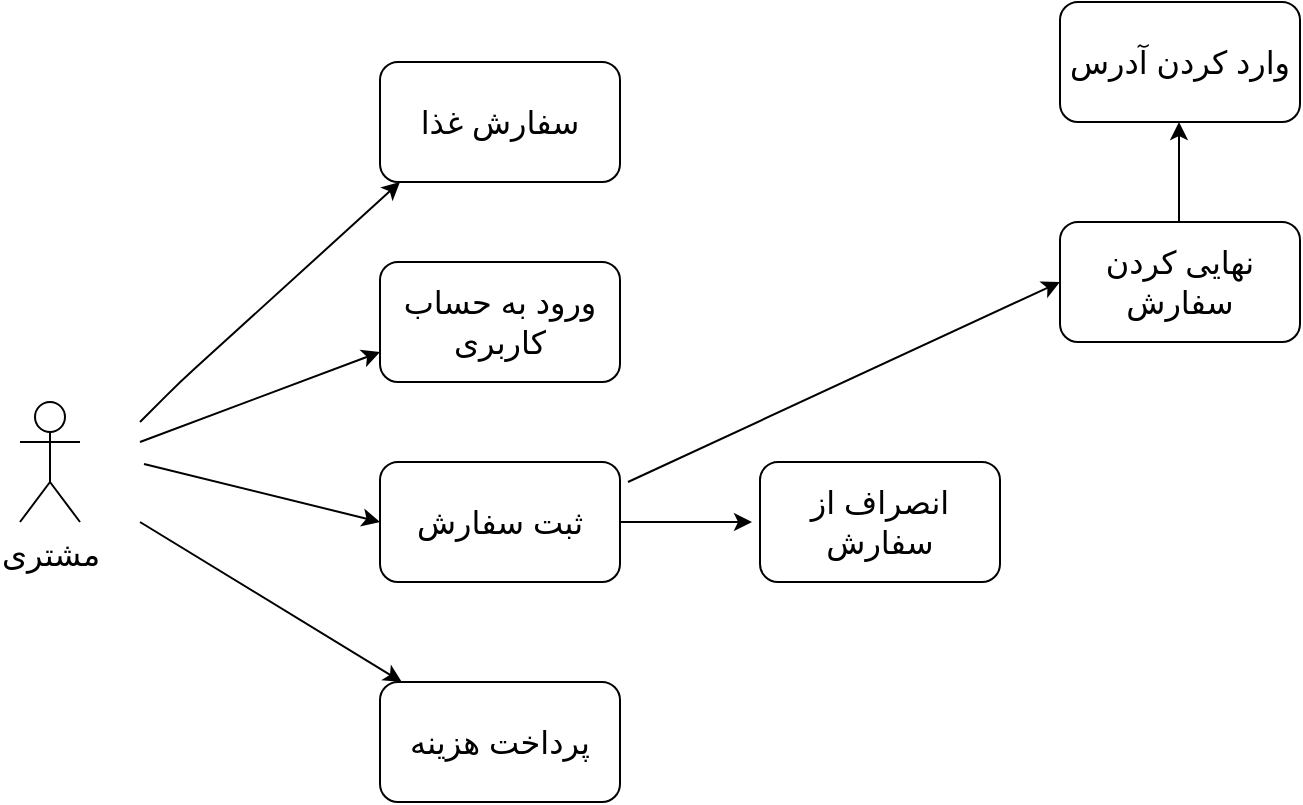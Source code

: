 <mxfile version="14.7.7" type="github"><diagram id="6kZRcd2nzZi-CScO0-am" name="Page-1"><mxGraphModel dx="1102" dy="582" grid="1" gridSize="10" guides="1" tooltips="1" connect="1" arrows="1" fold="1" page="1" pageScale="1" pageWidth="827" pageHeight="1169" math="0" shadow="0"><root><mxCell id="0"/><mxCell id="1" parent="0"/><mxCell id="g7tXj2IwxuacuJq1oWTg-2" value="مشتری" style="shape=umlActor;verticalLabelPosition=bottom;verticalAlign=top;html=1;outlineConnect=0;fontSize=16;" vertex="1" parent="1"><mxGeometry x="60" y="230" width="30" height="60" as="geometry"/></mxCell><mxCell id="g7tXj2IwxuacuJq1oWTg-3" value="سفارش غذا" style="rounded=1;whiteSpace=wrap;html=1;fontSize=16;" vertex="1" parent="1"><mxGeometry x="240" y="60" width="120" height="60" as="geometry"/></mxCell><mxCell id="g7tXj2IwxuacuJq1oWTg-4" value="" style="endArrow=classic;html=1;fontSize=16;" edge="1" parent="1"><mxGeometry width="50" height="50" relative="1" as="geometry"><mxPoint x="120" y="240" as="sourcePoint"/><mxPoint x="250" y="120" as="targetPoint"/><Array as="points"><mxPoint x="140" y="220"/></Array></mxGeometry></mxCell><mxCell id="g7tXj2IwxuacuJq1oWTg-5" value="ورود به حساب کاربری" style="rounded=1;whiteSpace=wrap;html=1;fontSize=16;" vertex="1" parent="1"><mxGeometry x="240" y="160" width="120" height="60" as="geometry"/></mxCell><mxCell id="g7tXj2IwxuacuJq1oWTg-6" value="" style="endArrow=classic;html=1;fontSize=16;entryX=0;entryY=0.75;entryDx=0;entryDy=0;" edge="1" parent="1" target="g7tXj2IwxuacuJq1oWTg-5"><mxGeometry width="50" height="50" relative="1" as="geometry"><mxPoint x="120" y="250" as="sourcePoint"/><mxPoint x="230" y="210" as="targetPoint"/></mxGeometry></mxCell><mxCell id="g7tXj2IwxuacuJq1oWTg-7" value="ثبت سفارش" style="rounded=1;whiteSpace=wrap;html=1;fontSize=16;" vertex="1" parent="1"><mxGeometry x="240" y="260" width="120" height="60" as="geometry"/></mxCell><mxCell id="g7tXj2IwxuacuJq1oWTg-8" value="" style="endArrow=classic;html=1;fontSize=16;entryX=0;entryY=0.5;entryDx=0;entryDy=0;" edge="1" parent="1" target="g7tXj2IwxuacuJq1oWTg-7"><mxGeometry width="50" height="50" relative="1" as="geometry"><mxPoint x="122" y="261" as="sourcePoint"/><mxPoint x="240" y="260" as="targetPoint"/></mxGeometry></mxCell><mxCell id="g7tXj2IwxuacuJq1oWTg-9" value="" style="endArrow=classic;html=1;" edge="1" parent="1" target="g7tXj2IwxuacuJq1oWTg-10"><mxGeometry width="50" height="50" relative="1" as="geometry"><mxPoint x="120" y="290" as="sourcePoint"/><mxPoint x="230" y="400" as="targetPoint"/></mxGeometry></mxCell><mxCell id="g7tXj2IwxuacuJq1oWTg-10" value="پرداخت هزینه" style="rounded=1;whiteSpace=wrap;html=1;fontSize=16;" vertex="1" parent="1"><mxGeometry x="240" y="370" width="120" height="60" as="geometry"/></mxCell><mxCell id="g7tXj2IwxuacuJq1oWTg-11" value="" style="endArrow=classic;html=1;" edge="1" parent="1"><mxGeometry width="50" height="50" relative="1" as="geometry"><mxPoint x="360" y="290" as="sourcePoint"/><mxPoint x="426" y="290" as="targetPoint"/></mxGeometry></mxCell><mxCell id="g7tXj2IwxuacuJq1oWTg-12" value="&lt;span style=&quot;font-size: 16px;&quot;&gt;انصراف از سفارش&lt;/span&gt;" style="rounded=1;whiteSpace=wrap;html=1;fontSize=16;" vertex="1" parent="1"><mxGeometry x="430" y="260" width="120" height="60" as="geometry"/></mxCell><mxCell id="g7tXj2IwxuacuJq1oWTg-13" value="" style="endArrow=classic;html=1;fontSize=16;entryX=0;entryY=0.5;entryDx=0;entryDy=0;" edge="1" parent="1" target="g7tXj2IwxuacuJq1oWTg-14"><mxGeometry width="50" height="50" relative="1" as="geometry"><mxPoint x="364" y="270" as="sourcePoint"/><mxPoint x="570" y="180" as="targetPoint"/></mxGeometry></mxCell><mxCell id="g7tXj2IwxuacuJq1oWTg-14" value="نهایی کردن سفارش" style="rounded=1;whiteSpace=wrap;html=1;fontSize=16;" vertex="1" parent="1"><mxGeometry x="580" y="140" width="120" height="60" as="geometry"/></mxCell><mxCell id="g7tXj2IwxuacuJq1oWTg-15" value="" style="endArrow=classic;html=1;fontSize=16;" edge="1" parent="1"><mxGeometry width="50" height="50" relative="1" as="geometry"><mxPoint x="639.5" y="140" as="sourcePoint"/><mxPoint x="639.5" y="90" as="targetPoint"/></mxGeometry></mxCell><mxCell id="g7tXj2IwxuacuJq1oWTg-16" value="وارد کردن آدرس" style="rounded=1;whiteSpace=wrap;html=1;fontSize=16;" vertex="1" parent="1"><mxGeometry x="580" y="30" width="120" height="60" as="geometry"/></mxCell></root></mxGraphModel></diagram></mxfile>